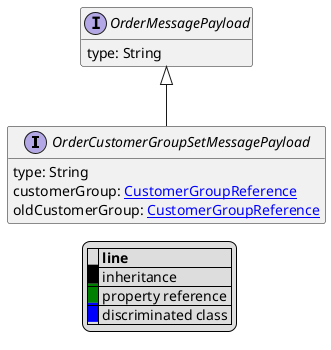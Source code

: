 @startuml

hide empty fields
hide empty methods
legend
|= |= line |
|<back:black>   </back>| inheritance |
|<back:green>   </back>| property reference |
|<back:blue>   </back>| discriminated class |
endlegend
interface OrderCustomerGroupSetMessagePayload [[OrderCustomerGroupSetMessagePayload.svg]] extends OrderMessagePayload {
    type: String
    customerGroup: [[CustomerGroupReference.svg CustomerGroupReference]]
    oldCustomerGroup: [[CustomerGroupReference.svg CustomerGroupReference]]
}
interface OrderMessagePayload [[OrderMessagePayload.svg]]  {
    type: String
}





@enduml
